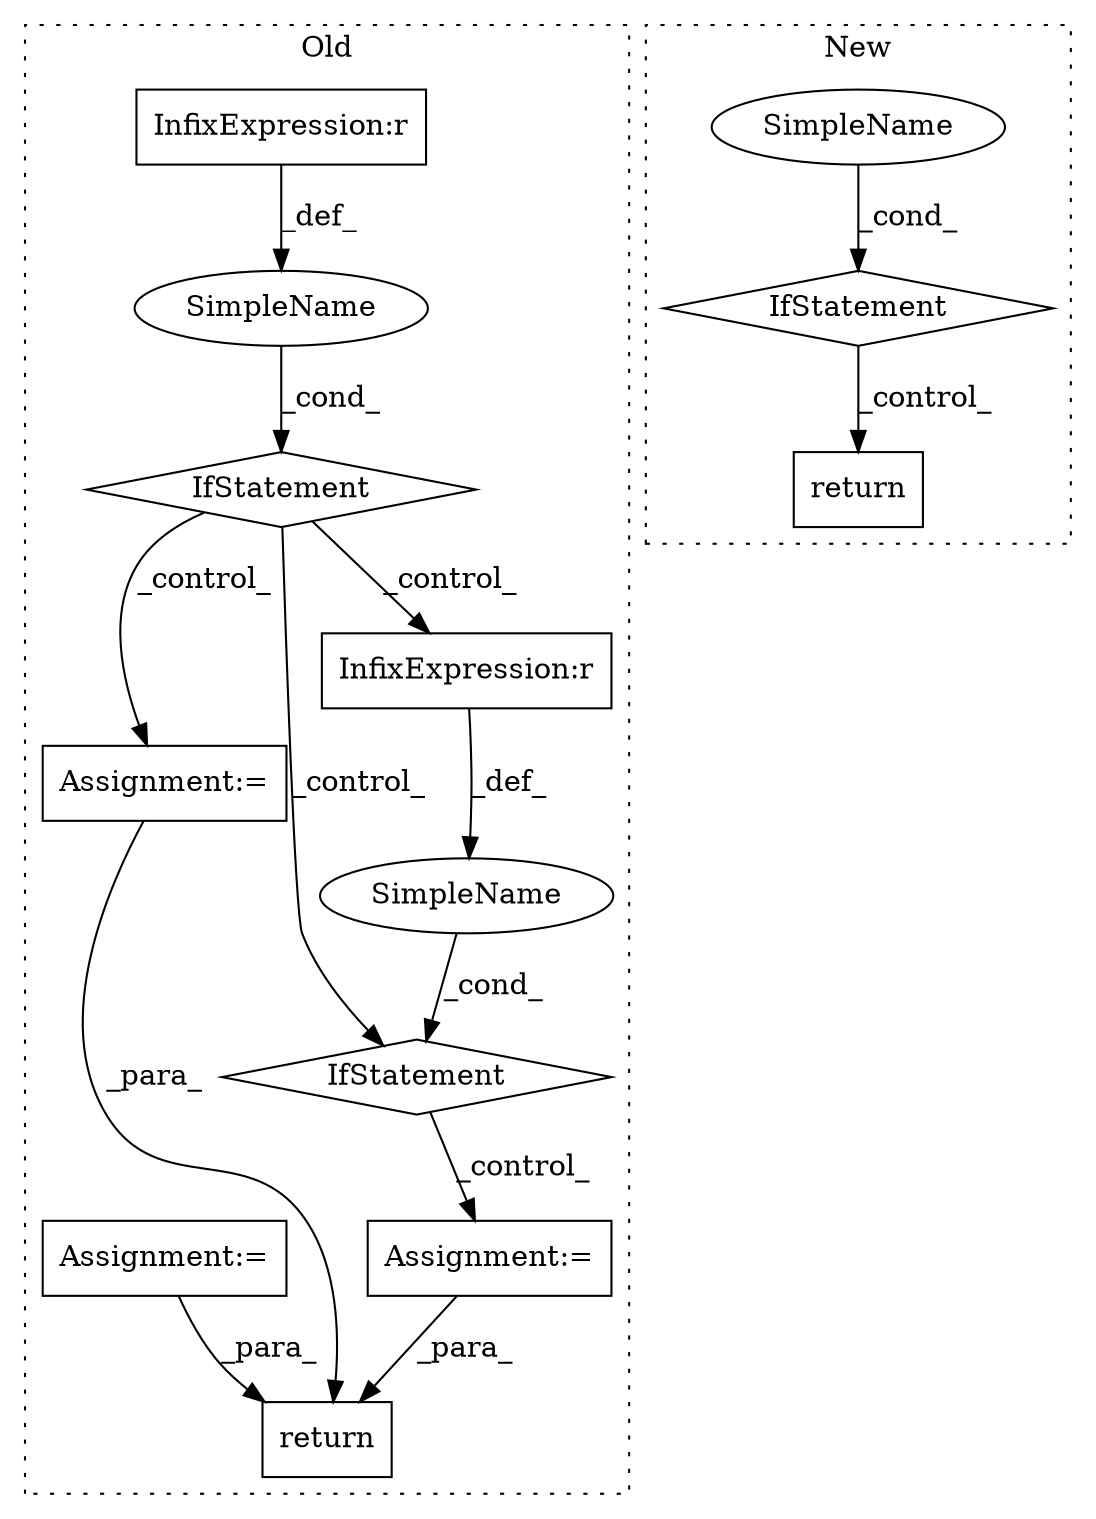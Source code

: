digraph G {
subgraph cluster0 {
1 [label="IfStatement" a="25" s="651,689" l="4,2" shape="diamond"];
3 [label="Assignment:=" a="7" s="893" l="1" shape="box"];
4 [label="SimpleName" a="42" s="" l="" shape="ellipse"];
5 [label="InfixExpression:r" a="27" s="668" l="4" shape="box"];
6 [label="Assignment:=" a="7" s="718" l="1" shape="box"];
7 [label="return" a="41" s="907" l="7" shape="box"];
8 [label="Assignment:=" a="7" s="574" l="19" shape="box"];
11 [label="IfStatement" a="25" s="738,777" l="4,2" shape="diamond"];
12 [label="SimpleName" a="42" s="" l="" shape="ellipse"];
13 [label="InfixExpression:r" a="27" s="755" l="4" shape="box"];
label = "Old";
style="dotted";
}
subgraph cluster1 {
2 [label="return" a="41" s="2771" l="7" shape="box"];
9 [label="IfStatement" a="25" s="2686,2731" l="4,2" shape="diamond"];
10 [label="SimpleName" a="42" s="" l="" shape="ellipse"];
label = "New";
style="dotted";
}
1 -> 6 [label="_control_"];
1 -> 11 [label="_control_"];
1 -> 13 [label="_control_"];
3 -> 7 [label="_para_"];
4 -> 1 [label="_cond_"];
5 -> 4 [label="_def_"];
6 -> 7 [label="_para_"];
8 -> 7 [label="_para_"];
9 -> 2 [label="_control_"];
10 -> 9 [label="_cond_"];
11 -> 3 [label="_control_"];
12 -> 11 [label="_cond_"];
13 -> 12 [label="_def_"];
}